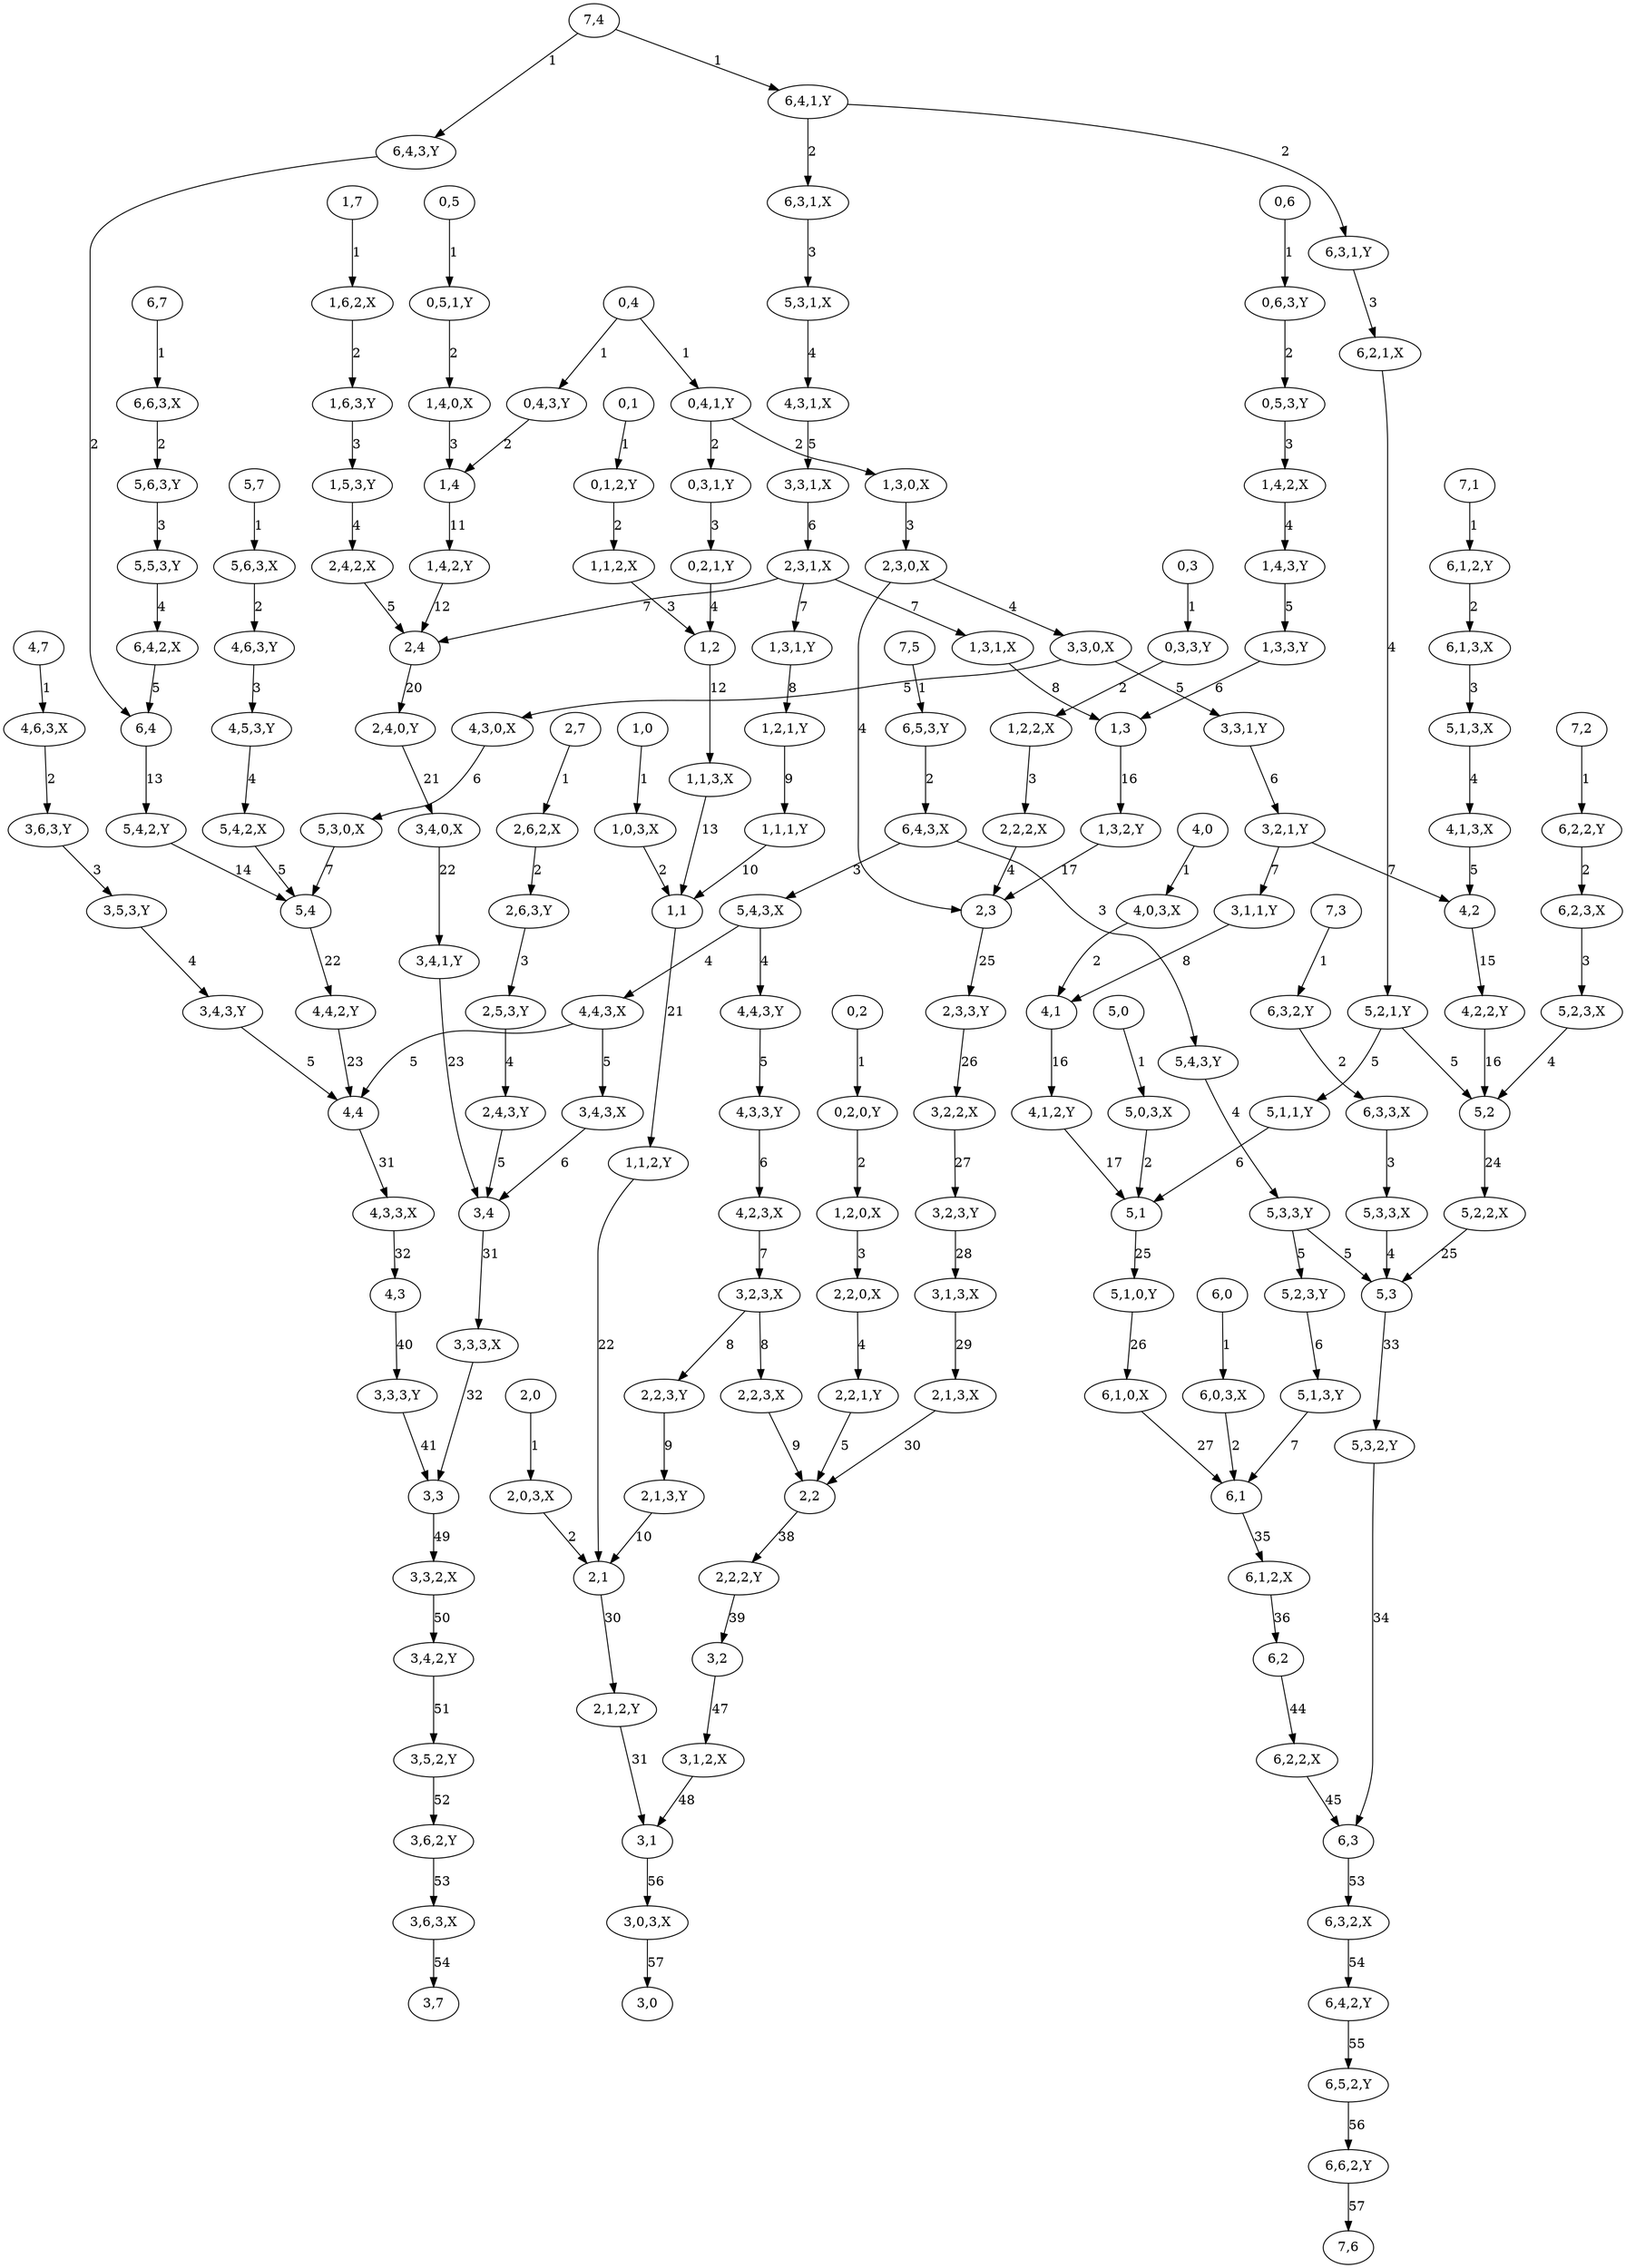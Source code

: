 digraph graphname {
"4,4,3,X" [nodetype=route];
"4,4,3,Y" [nodetype=route];
"3,3,0,X" [nodetype=route];
"1,7" [nodetype=logic];
"1,4" [nodetype=logic];
"1,2" [nodetype=logic];
"1,3" [nodetype=logic];
"1,0" [nodetype=logic];
"1,1" [nodetype=logic];
"1,3,1,X" [nodetype=route];
"1,3,1,Y" [nodetype=route];
"1,4,3,Y" [nodetype=route];
"2,3,1,X" [nodetype=route];
"4,2,3,X" [nodetype=route];
"5,2" [nodetype=logic];
"5,3" [nodetype=logic];
"5,0" [nodetype=logic];
"5,1" [nodetype=logic];
"3,0" [nodetype=logic];
"3,1" [nodetype=logic];
"5,4" [nodetype=logic];
"3,3" [nodetype=logic];
"3,3,3,X" [nodetype=route];
"3,3,3,Y" [nodetype=route];
"3,2,3,X" [nodetype=route];
"2,6,2,X" [nodetype=route];
"5,1,1,Y" [nodetype=route];
"3,2,2,X" [nodetype=route];
"5,4,2,Y" [nodetype=route];
"5,2,2,X" [nodetype=route];
"3,4,2,Y" [nodetype=route];
"0,2,0,Y" [nodetype=route];
"4,3,3,Y" [nodetype=route];
"4,3,3,X" [nodetype=route];
"3,3,1,X" [nodetype=route];
"1,2,2,X" [nodetype=route];
"6,0,3,X" [nodetype=route];
"1,6,2,X" [nodetype=route];
"2,2,3,X" [nodetype=route];
"2,2,3,Y" [nodetype=route];
"6,3,2,X" [nodetype=route];
"6,3,2,Y" [nodetype=route];
"6,1,2,X" [nodetype=route];
"6,1,2,Y" [nodetype=route];
"0,3,1,Y" [nodetype=route];
"5,3,2,Y" [nodetype=route];
"1,3,0,X" [nodetype=route];
"5,1,0,Y" [nodetype=route];
"1,0,3,X" [nodetype=route];
"3,1,3,X" [nodetype=route];
"0,5,1,Y" [nodetype=route];
"6,1" [nodetype=logic];
"6,0" [nodetype=logic];
"6,3" [nodetype=logic];
"6,2" [nodetype=logic];
"6,4" [nodetype=logic];
"6,7" [nodetype=logic];
"3,7" [nodetype=logic];
"5,1,3,X" [nodetype=route];
"2,2,1,Y" [nodetype=route];
"2,0" [nodetype=logic];
"4,4,2,Y" [nodetype=route];
"5,3,1,X" [nodetype=route];
"2,2,2,Y" [nodetype=route];
"5,2,1,Y" [nodetype=route];
"1,5,3,Y" [nodetype=route];
"5,0,3,X" [nodetype=route];
"6,4,3,X" [nodetype=route];
"6,4,3,Y" [nodetype=route];
"3,4,0,X" [nodetype=route];
"3,6,2,Y" [nodetype=route];
"6,4,1,Y" [nodetype=route];
"5,6,3,Y" [nodetype=route];
"3,0,3,X" [nodetype=route];
"3,4,3,Y" [nodetype=route];
"5,2,3,X" [nodetype=route];
"5,2,3,Y" [nodetype=route];
"1,1,3,X" [nodetype=route];
"4,0,3,X" [nodetype=route];
"1,1,1,Y" [nodetype=route];
"6,3,3,X" [nodetype=route];
"4,2,2,Y" [nodetype=route];
"2,4,3,Y" [nodetype=route];
"0,1,2,Y" [nodetype=route];
"1,6,3,Y" [nodetype=route];
"3,2,3,Y" [nodetype=route];
"3,4" [nodetype=logic];
"6,5,2,Y" [nodetype=route];
"3,5,2,Y" [nodetype=route];
"3,2" [nodetype=logic];
"6,1,3,X" [nodetype=route];
"0,6" [nodetype=logic];
"0,5" [nodetype=logic];
"0,4" [nodetype=logic];
"0,3" [nodetype=logic];
"0,2" [nodetype=logic];
"0,1" [nodetype=logic];
"3,3,2,X" [nodetype=route];
"6,2,3,X" [nodetype=route];
"5,7" [nodetype=logic];
"2,4,0,Y" [nodetype=route];
"6,2,1,X" [nodetype=route];
"2,4" [nodetype=logic];
"2,7" [nodetype=logic];
"3,1,2,X" [nodetype=route];
"2,1" [nodetype=logic];
"5,1,3,Y" [nodetype=route];
"2,3" [nodetype=logic];
"2,2" [nodetype=logic];
"4,3" [nodetype=logic];
"4,2" [nodetype=logic];
"4,1" [nodetype=logic];
"4,0" [nodetype=logic];
"4,7" [nodetype=logic];
"5,3,0,X" [nodetype=route];
"4,4" [nodetype=logic];
"1,3,3,Y" [nodetype=route];
"6,1,0,X" [nodetype=route];
"5,5,3,Y" [nodetype=route];
"6,3,1,Y" [nodetype=route];
"6,3,1,X" [nodetype=route];
"1,2,0,X" [nodetype=route];
"2,0,3,X" [nodetype=route];
"0,4,1,Y" [nodetype=route];
"6,4,2,Y" [nodetype=route];
"6,4,2,X" [nodetype=route];
"4,1,2,Y" [nodetype=route];
"1,1,2,X" [nodetype=route];
"2,2,2,X" [nodetype=route];
"4,3,1,X" [nodetype=route];
"2,3,3,Y" [nodetype=route];
"2,2,0,X" [nodetype=route];
"3,4,3,X" [nodetype=route];
"2,4,2,X" [nodetype=route];
"0,3,3,Y" [nodetype=route];
"2,1,2,Y" [nodetype=route];
"3,6,3,Y" [nodetype=route];
"3,6,3,X" [nodetype=route];
"0,2,1,Y" [nodetype=route];
"6,5,3,Y" [nodetype=route];
"2,5,3,Y" [nodetype=route];
"5,4,2,X" [nodetype=route];
"2,6,3,Y" [nodetype=route];
"2,3,0,X" [nodetype=route];
"4,5,3,Y" [nodetype=route];
"0,5,3,Y" [nodetype=route];
"5,4,3,Y" [nodetype=route];
"5,4,3,X" [nodetype=route];
"1,1,2,Y" [nodetype=route];
"7,1" [nodetype=logic];
"7,2" [nodetype=logic];
"7,3" [nodetype=logic];
"7,4" [nodetype=logic];
"7,5" [nodetype=logic];
"7,6" [nodetype=logic];
"6,6,2,Y" [nodetype=route];
"1,3,2,Y" [nodetype=route];
"3,3,1,Y" [nodetype=route];
"6,2,2,Y" [nodetype=route];
"6,2,2,X" [nodetype=route];
"0,6,3,Y" [nodetype=route];
"0,4,3,Y" [nodetype=route];
"3,4,1,Y" [nodetype=route];
"5,3,3,Y" [nodetype=route];
"4,6,3,X" [nodetype=route];
"4,6,3,Y" [nodetype=route];
"5,6,3,X" [nodetype=route];
"4,3,0,X" [nodetype=route];
"1,4,2,X" [nodetype=route];
"1,4,2,Y" [nodetype=route];
"1,4,0,X" [nodetype=route];
"6,6,3,X" [nodetype=route];
"3,2,1,Y" [nodetype=route];
"1,2,1,Y" [nodetype=route];
"3,1,1,Y" [nodetype=route];
"5,3,3,X" [nodetype=route];
"3,5,3,Y" [nodetype=route];
"2,1,3,Y" [nodetype=route];
"2,1,3,X" [nodetype=route];
"4,1,3,X" [nodetype=route];
"4,4,3,X" -> "4,4"  [label=5];
"4,4,3,X" -> "3,4,3,X"  [label=5];
"4,4,3,Y" -> "4,3,3,Y"  [label=5];
"3,3,0,X" -> "3,3,1,Y"  [label=5];
"3,3,0,X" -> "4,3,0,X"  [label=5];
"1,7" -> "1,6,2,X"  [label=1];
"1,4" -> "1,4,2,Y"  [label=11];
"1,2" -> "1,1,3,X"  [label=12];
"1,3" -> "1,3,2,Y"  [label=16];
"1,0" -> "1,0,3,X"  [label=1];
"1,1" -> "1,1,2,Y"  [label=21];
"1,3,1,X" -> "1,3"  [label=8];
"1,3,1,Y" -> "1,2,1,Y"  [label=8];
"1,4,3,Y" -> "1,3,3,Y"  [label=5];
"2,3,1,X" -> "2,4"  [label=7];
"2,3,1,X" -> "1,3,1,X"  [label=7];
"2,3,1,X" -> "1,3,1,Y"  [label=7];
"4,2,3,X" -> "3,2,3,X"  [label=7];
"5,2" -> "5,2,2,X"  [label=24];
"5,3" -> "5,3,2,Y"  [label=33];
"5,0" -> "5,0,3,X"  [label=1];
"5,1" -> "5,1,0,Y"  [label=25];
"3,1" -> "3,0,3,X"  [label=56];
"5,4" -> "4,4,2,Y"  [label=22];
"3,3" -> "3,3,2,X"  [label=49];
"3,3,3,X" -> "3,3"  [label=32];
"3,3,3,Y" -> "3,3"  [label=41];
"3,2,3,X" -> "2,2,3,X"  [label=8];
"3,2,3,X" -> "2,2,3,Y"  [label=8];
"2,6,2,X" -> "2,6,3,Y"  [label=2];
"5,1,1,Y" -> "5,1"  [label=6];
"3,2,2,X" -> "3,2,3,Y"  [label=27];
"5,4,2,Y" -> "5,4"  [label=14];
"5,2,2,X" -> "5,3"  [label=25];
"3,4,2,Y" -> "3,5,2,Y"  [label=51];
"0,2,0,Y" -> "1,2,0,X"  [label=2];
"4,3,3,Y" -> "4,2,3,X"  [label=6];
"4,3,3,X" -> "4,3"  [label=32];
"3,3,1,X" -> "2,3,1,X"  [label=6];
"1,2,2,X" -> "2,2,2,X"  [label=3];
"6,0,3,X" -> "6,1"  [label=2];
"1,6,2,X" -> "1,6,3,Y"  [label=2];
"2,2,3,X" -> "2,2"  [label=9];
"2,2,3,Y" -> "2,1,3,Y"  [label=9];
"6,3,2,X" -> "6,4,2,Y"  [label=54];
"6,3,2,Y" -> "6,3,3,X"  [label=2];
"6,1,2,X" -> "6,2"  [label=36];
"6,1,2,Y" -> "6,1,3,X"  [label=2];
"0,3,1,Y" -> "0,2,1,Y"  [label=3];
"5,3,2,Y" -> "6,3"  [label=34];
"1,3,0,X" -> "2,3,0,X"  [label=3];
"5,1,0,Y" -> "6,1,0,X"  [label=26];
"1,0,3,X" -> "1,1"  [label=2];
"3,1,3,X" -> "2,1,3,X"  [label=29];
"0,5,1,Y" -> "1,4,0,X"  [label=2];
"6,1" -> "6,1,2,X"  [label=35];
"6,0" -> "6,0,3,X"  [label=1];
"6,3" -> "6,3,2,X"  [label=53];
"6,2" -> "6,2,2,X"  [label=44];
"6,4" -> "5,4,2,Y"  [label=13];
"6,7" -> "6,6,3,X"  [label=1];
"5,1,3,X" -> "4,1,3,X"  [label=4];
"2,2,1,Y" -> "2,2"  [label=5];
"2,0" -> "2,0,3,X"  [label=1];
"4,4,2,Y" -> "4,4"  [label=23];
"5,3,1,X" -> "4,3,1,X"  [label=4];
"2,2,2,Y" -> "3,2"  [label=39];
"5,2,1,Y" -> "5,2"  [label=5];
"5,2,1,Y" -> "5,1,1,Y"  [label=5];
"1,5,3,Y" -> "2,4,2,X"  [label=4];
"5,0,3,X" -> "5,1"  [label=2];
"6,4,3,X" -> "5,4,3,Y"  [label=3];
"6,4,3,X" -> "5,4,3,X"  [label=3];
"6,4,3,Y" -> "6,4"  [label=2];
"3,4,0,X" -> "3,4,1,Y"  [label=22];
"3,6,2,Y" -> "3,6,3,X"  [label=53];
"6,4,1,Y" -> "6,3,1,Y"  [label=2];
"6,4,1,Y" -> "6,3,1,X"  [label=2];
"5,6,3,Y" -> "5,5,3,Y"  [label=3];
"3,0,3,X" -> "3,0"  [label=57];
"3,4,3,Y" -> "4,4"  [label=5];
"5,2,3,X" -> "5,2"  [label=4];
"5,2,3,Y" -> "5,1,3,Y"  [label=6];
"1,1,3,X" -> "1,1"  [label=13];
"4,0,3,X" -> "4,1"  [label=2];
"1,1,1,Y" -> "1,1"  [label=10];
"6,3,3,X" -> "5,3,3,X"  [label=3];
"4,2,2,Y" -> "5,2"  [label=16];
"2,4,3,Y" -> "3,4"  [label=5];
"0,1,2,Y" -> "1,1,2,X"  [label=2];
"1,6,3,Y" -> "1,5,3,Y"  [label=3];
"3,2,3,Y" -> "3,1,3,X"  [label=28];
"3,4" -> "3,3,3,X"  [label=31];
"6,5,2,Y" -> "6,6,2,Y"  [label=56];
"3,5,2,Y" -> "3,6,2,Y"  [label=52];
"3,2" -> "3,1,2,X"  [label=47];
"6,1,3,X" -> "5,1,3,X"  [label=3];
"0,6" -> "0,6,3,Y"  [label=1];
"0,5" -> "0,5,1,Y"  [label=1];
"0,4" -> "0,4,3,Y"  [label=1];
"0,4" -> "0,4,1,Y"  [label=1];
"0,3" -> "0,3,3,Y"  [label=1];
"0,2" -> "0,2,0,Y"  [label=1];
"0,1" -> "0,1,2,Y"  [label=1];
"3,3,2,X" -> "3,4,2,Y"  [label=50];
"6,2,3,X" -> "5,2,3,X"  [label=3];
"5,7" -> "5,6,3,X"  [label=1];
"2,4,0,Y" -> "3,4,0,X"  [label=21];
"6,2,1,X" -> "5,2,1,Y"  [label=4];
"2,4" -> "2,4,0,Y"  [label=20];
"2,7" -> "2,6,2,X"  [label=1];
"3,1,2,X" -> "3,1"  [label=48];
"2,1" -> "2,1,2,Y"  [label=30];
"5,1,3,Y" -> "6,1"  [label=7];
"2,3" -> "2,3,3,Y"  [label=25];
"2,2" -> "2,2,2,Y"  [label=38];
"4,3" -> "3,3,3,Y"  [label=40];
"4,2" -> "4,2,2,Y"  [label=15];
"4,1" -> "4,1,2,Y"  [label=16];
"4,0" -> "4,0,3,X"  [label=1];
"4,7" -> "4,6,3,X"  [label=1];
"5,3,0,X" -> "5,4"  [label=7];
"4,4" -> "4,3,3,X"  [label=31];
"1,3,3,Y" -> "1,3"  [label=6];
"6,1,0,X" -> "6,1"  [label=27];
"5,5,3,Y" -> "6,4,2,X"  [label=4];
"6,3,1,Y" -> "6,2,1,X"  [label=3];
"6,3,1,X" -> "5,3,1,X"  [label=3];
"1,2,0,X" -> "2,2,0,X"  [label=3];
"2,0,3,X" -> "2,1"  [label=2];
"0,4,1,Y" -> "0,3,1,Y"  [label=2];
"0,4,1,Y" -> "1,3,0,X"  [label=2];
"6,4,2,Y" -> "6,5,2,Y"  [label=55];
"6,4,2,X" -> "6,4"  [label=5];
"4,1,2,Y" -> "5,1"  [label=17];
"1,1,2,X" -> "1,2"  [label=3];
"2,2,2,X" -> "2,3"  [label=4];
"4,3,1,X" -> "3,3,1,X"  [label=5];
"2,3,3,Y" -> "3,2,2,X"  [label=26];
"2,2,0,X" -> "2,2,1,Y"  [label=4];
"3,4,3,X" -> "3,4"  [label=6];
"2,4,2,X" -> "2,4"  [label=5];
"0,3,3,Y" -> "1,2,2,X"  [label=2];
"2,1,2,Y" -> "3,1"  [label=31];
"3,6,3,Y" -> "3,5,3,Y"  [label=3];
"3,6,3,X" -> "3,7"  [label=54];
"0,2,1,Y" -> "1,2"  [label=4];
"6,5,3,Y" -> "6,4,3,X"  [label=2];
"2,5,3,Y" -> "2,4,3,Y"  [label=4];
"5,4,2,X" -> "5,4"  [label=5];
"2,6,3,Y" -> "2,5,3,Y"  [label=3];
"2,3,0,X" -> "2,3"  [label=4];
"2,3,0,X" -> "3,3,0,X"  [label=4];
"4,5,3,Y" -> "5,4,2,X"  [label=4];
"0,5,3,Y" -> "1,4,2,X"  [label=3];
"5,4,3,Y" -> "5,3,3,Y"  [label=4];
"5,4,3,X" -> "4,4,3,X"  [label=4];
"5,4,3,X" -> "4,4,3,Y"  [label=4];
"1,1,2,Y" -> "2,1"  [label=22];
"7,1" -> "6,1,2,Y"  [label=1];
"7,2" -> "6,2,2,Y"  [label=1];
"7,3" -> "6,3,2,Y"  [label=1];
"7,4" -> "6,4,3,Y"  [label=1];
"7,4" -> "6,4,1,Y"  [label=1];
"7,5" -> "6,5,3,Y"  [label=1];
"6,6,2,Y" -> "7,6"  [label=57];
"1,3,2,Y" -> "2,3"  [label=17];
"3,3,1,Y" -> "3,2,1,Y"  [label=6];
"6,2,2,Y" -> "6,2,3,X"  [label=2];
"6,2,2,X" -> "6,3"  [label=45];
"0,6,3,Y" -> "0,5,3,Y"  [label=2];
"0,4,3,Y" -> "1,4"  [label=2];
"3,4,1,Y" -> "3,4"  [label=23];
"5,3,3,Y" -> "5,3"  [label=5];
"5,3,3,Y" -> "5,2,3,Y"  [label=5];
"4,6,3,X" -> "3,6,3,Y"  [label=2];
"4,6,3,Y" -> "4,5,3,Y"  [label=3];
"5,6,3,X" -> "4,6,3,Y"  [label=2];
"4,3,0,X" -> "5,3,0,X"  [label=6];
"1,4,2,X" -> "1,4,3,Y"  [label=4];
"1,4,2,Y" -> "2,4"  [label=12];
"1,4,0,X" -> "1,4"  [label=3];
"6,6,3,X" -> "5,6,3,Y"  [label=2];
"3,2,1,Y" -> "4,2"  [label=7];
"3,2,1,Y" -> "3,1,1,Y"  [label=7];
"1,2,1,Y" -> "1,1,1,Y"  [label=9];
"3,1,1,Y" -> "4,1"  [label=8];
"5,3,3,X" -> "5,3"  [label=4];
"3,5,3,Y" -> "3,4,3,Y"  [label=4];
"2,1,3,Y" -> "2,1"  [label=10];
"2,1,3,X" -> "2,2"  [label=30];
"4,1,3,X" -> "4,2"  [label=5];
}
